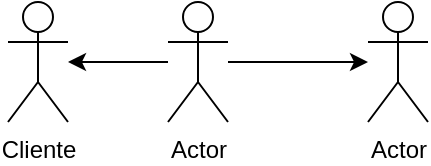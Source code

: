 <mxfile version="22.1.3" type="github">
  <diagram name="Página-1" id="h-dLTOF5149Yw1Pp6t1p">
    <mxGraphModel dx="704" dy="365" grid="1" gridSize="10" guides="1" tooltips="1" connect="1" arrows="1" fold="1" page="1" pageScale="1" pageWidth="827" pageHeight="1169" math="0" shadow="0">
      <root>
        <mxCell id="0" />
        <mxCell id="1" parent="0" />
        <mxCell id="4o8j3WW2N9YPz4apZTRC-1" value="Cliente&lt;br&gt;" style="shape=umlActor;verticalLabelPosition=bottom;verticalAlign=top;html=1;" vertex="1" parent="1">
          <mxGeometry x="80" y="60" width="30" height="60" as="geometry" />
        </mxCell>
        <mxCell id="4o8j3WW2N9YPz4apZTRC-5" value="" style="edgeStyle=orthogonalEdgeStyle;rounded=0;orthogonalLoop=1;jettySize=auto;html=1;" edge="1" parent="1" source="4o8j3WW2N9YPz4apZTRC-4" target="4o8j3WW2N9YPz4apZTRC-1">
          <mxGeometry relative="1" as="geometry" />
        </mxCell>
        <mxCell id="4o8j3WW2N9YPz4apZTRC-7" value="" style="edgeStyle=orthogonalEdgeStyle;rounded=0;orthogonalLoop=1;jettySize=auto;html=1;" edge="1" parent="1" source="4o8j3WW2N9YPz4apZTRC-4" target="4o8j3WW2N9YPz4apZTRC-6">
          <mxGeometry relative="1" as="geometry" />
        </mxCell>
        <mxCell id="4o8j3WW2N9YPz4apZTRC-4" value="Actor" style="shape=umlActor;verticalLabelPosition=bottom;verticalAlign=top;html=1;" vertex="1" parent="1">
          <mxGeometry x="160" y="60" width="30" height="60" as="geometry" />
        </mxCell>
        <mxCell id="4o8j3WW2N9YPz4apZTRC-6" value="Actor" style="shape=umlActor;verticalLabelPosition=bottom;verticalAlign=top;html=1;" vertex="1" parent="1">
          <mxGeometry x="260" y="60" width="30" height="60" as="geometry" />
        </mxCell>
      </root>
    </mxGraphModel>
  </diagram>
</mxfile>
